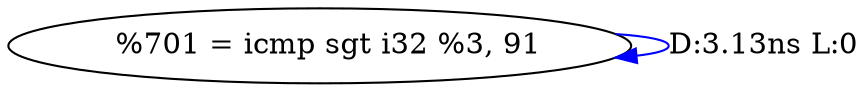 digraph {
Node0x289b8a0[label="  %701 = icmp sgt i32 %3, 91"];
Node0x289b8a0 -> Node0x289b8a0[label="D:3.13ns L:0",color=blue];
}
